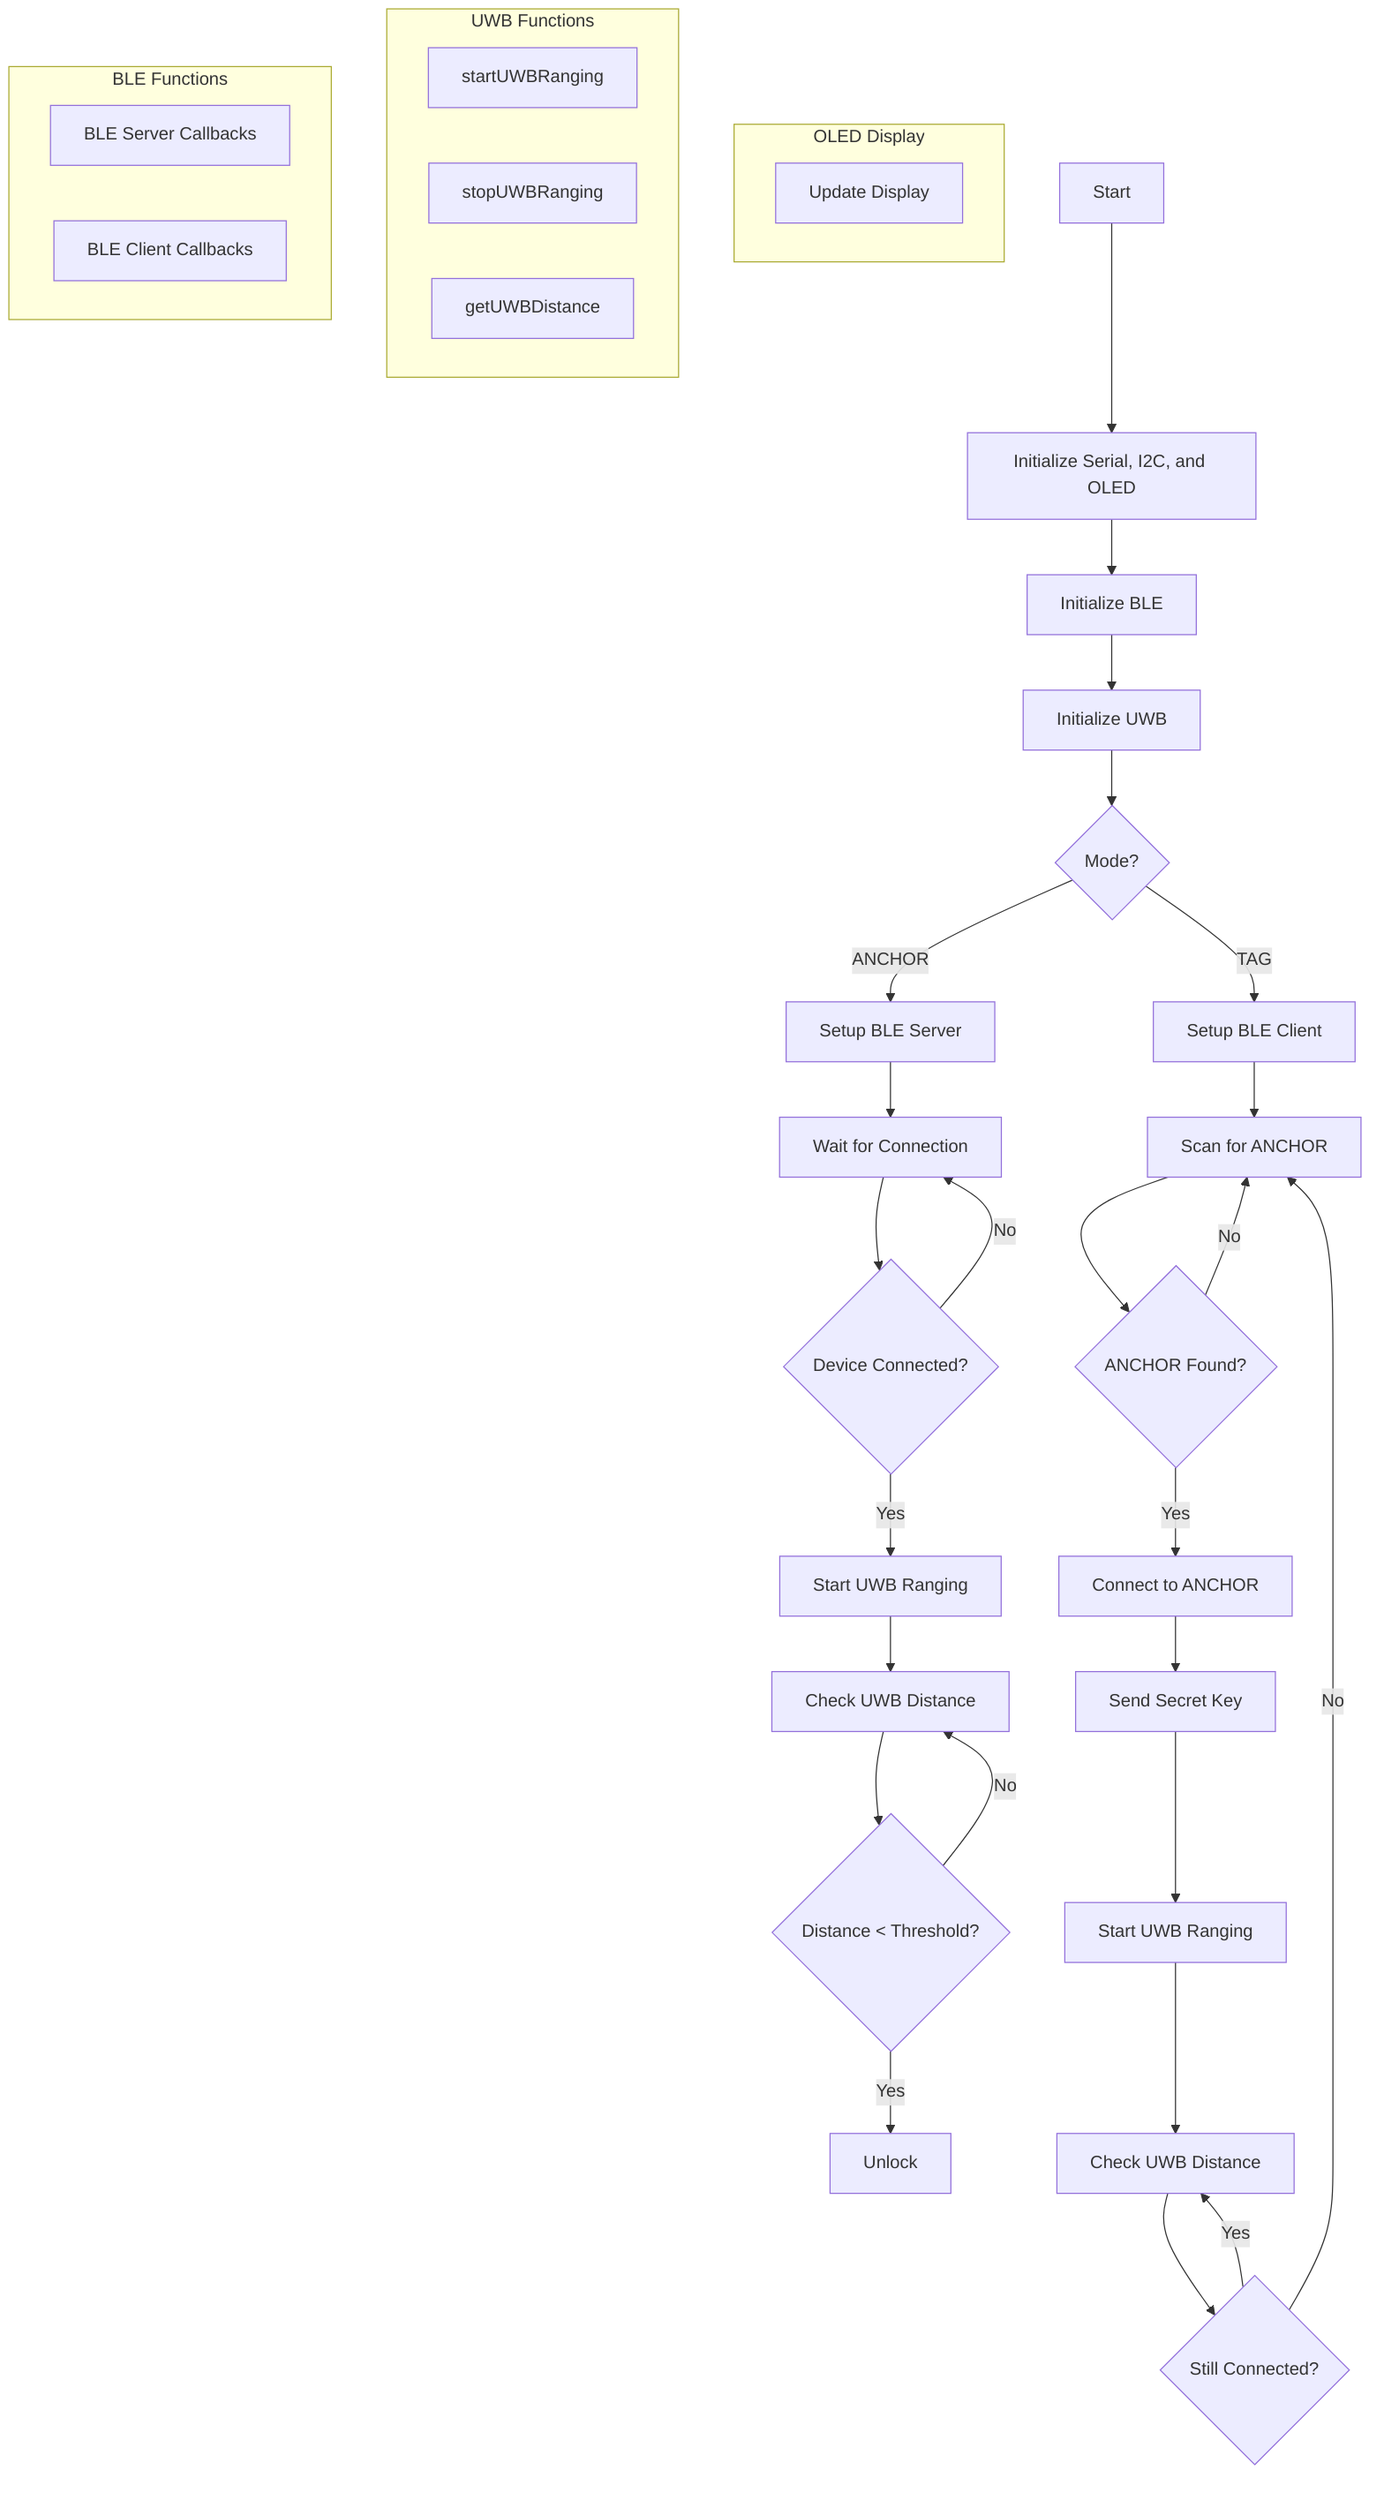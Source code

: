 graph TD
    A[Start] --> B[Initialize Serial, I2C, and OLED]
    B --> C[Initialize BLE]
    C --> D[Initialize UWB]
    D --> E{Mode?}
    
    E -->|ANCHOR| F[Setup BLE Server]
    E -->|TAG| G[Setup BLE Client]
    
    F --> H[Wait for Connection]
    H --> I{Device Connected?}
    I -->|Yes| J[Start UWB Ranging]
    I -->|No| H
    J --> K[Check UWB Distance]
    K --> L{Distance < Threshold?}
    L -->|Yes| M[Unlock]
    L -->|No| K
    
    G --> N[Scan for ANCHOR]
    N --> O{ANCHOR Found?}
    O -->|Yes| P[Connect to ANCHOR]
    O -->|No| N
    P --> Q[Send Secret Key]
    Q --> R[Start UWB Ranging]
    R --> S[Check UWB Distance]
    S --> T{Still Connected?}
    T -->|Yes| S
    T -->|No| N
    
    subgraph OLED Display
    U[Update Display]
    end
    
    subgraph UWB Functions
    V[startUWBRanging]
    W[stopUWBRanging]
    X[getUWBDistance]
    end
    
    subgraph BLE Functions
    Y[BLE Server Callbacks]
    Z[BLE Client Callbacks]
    end
